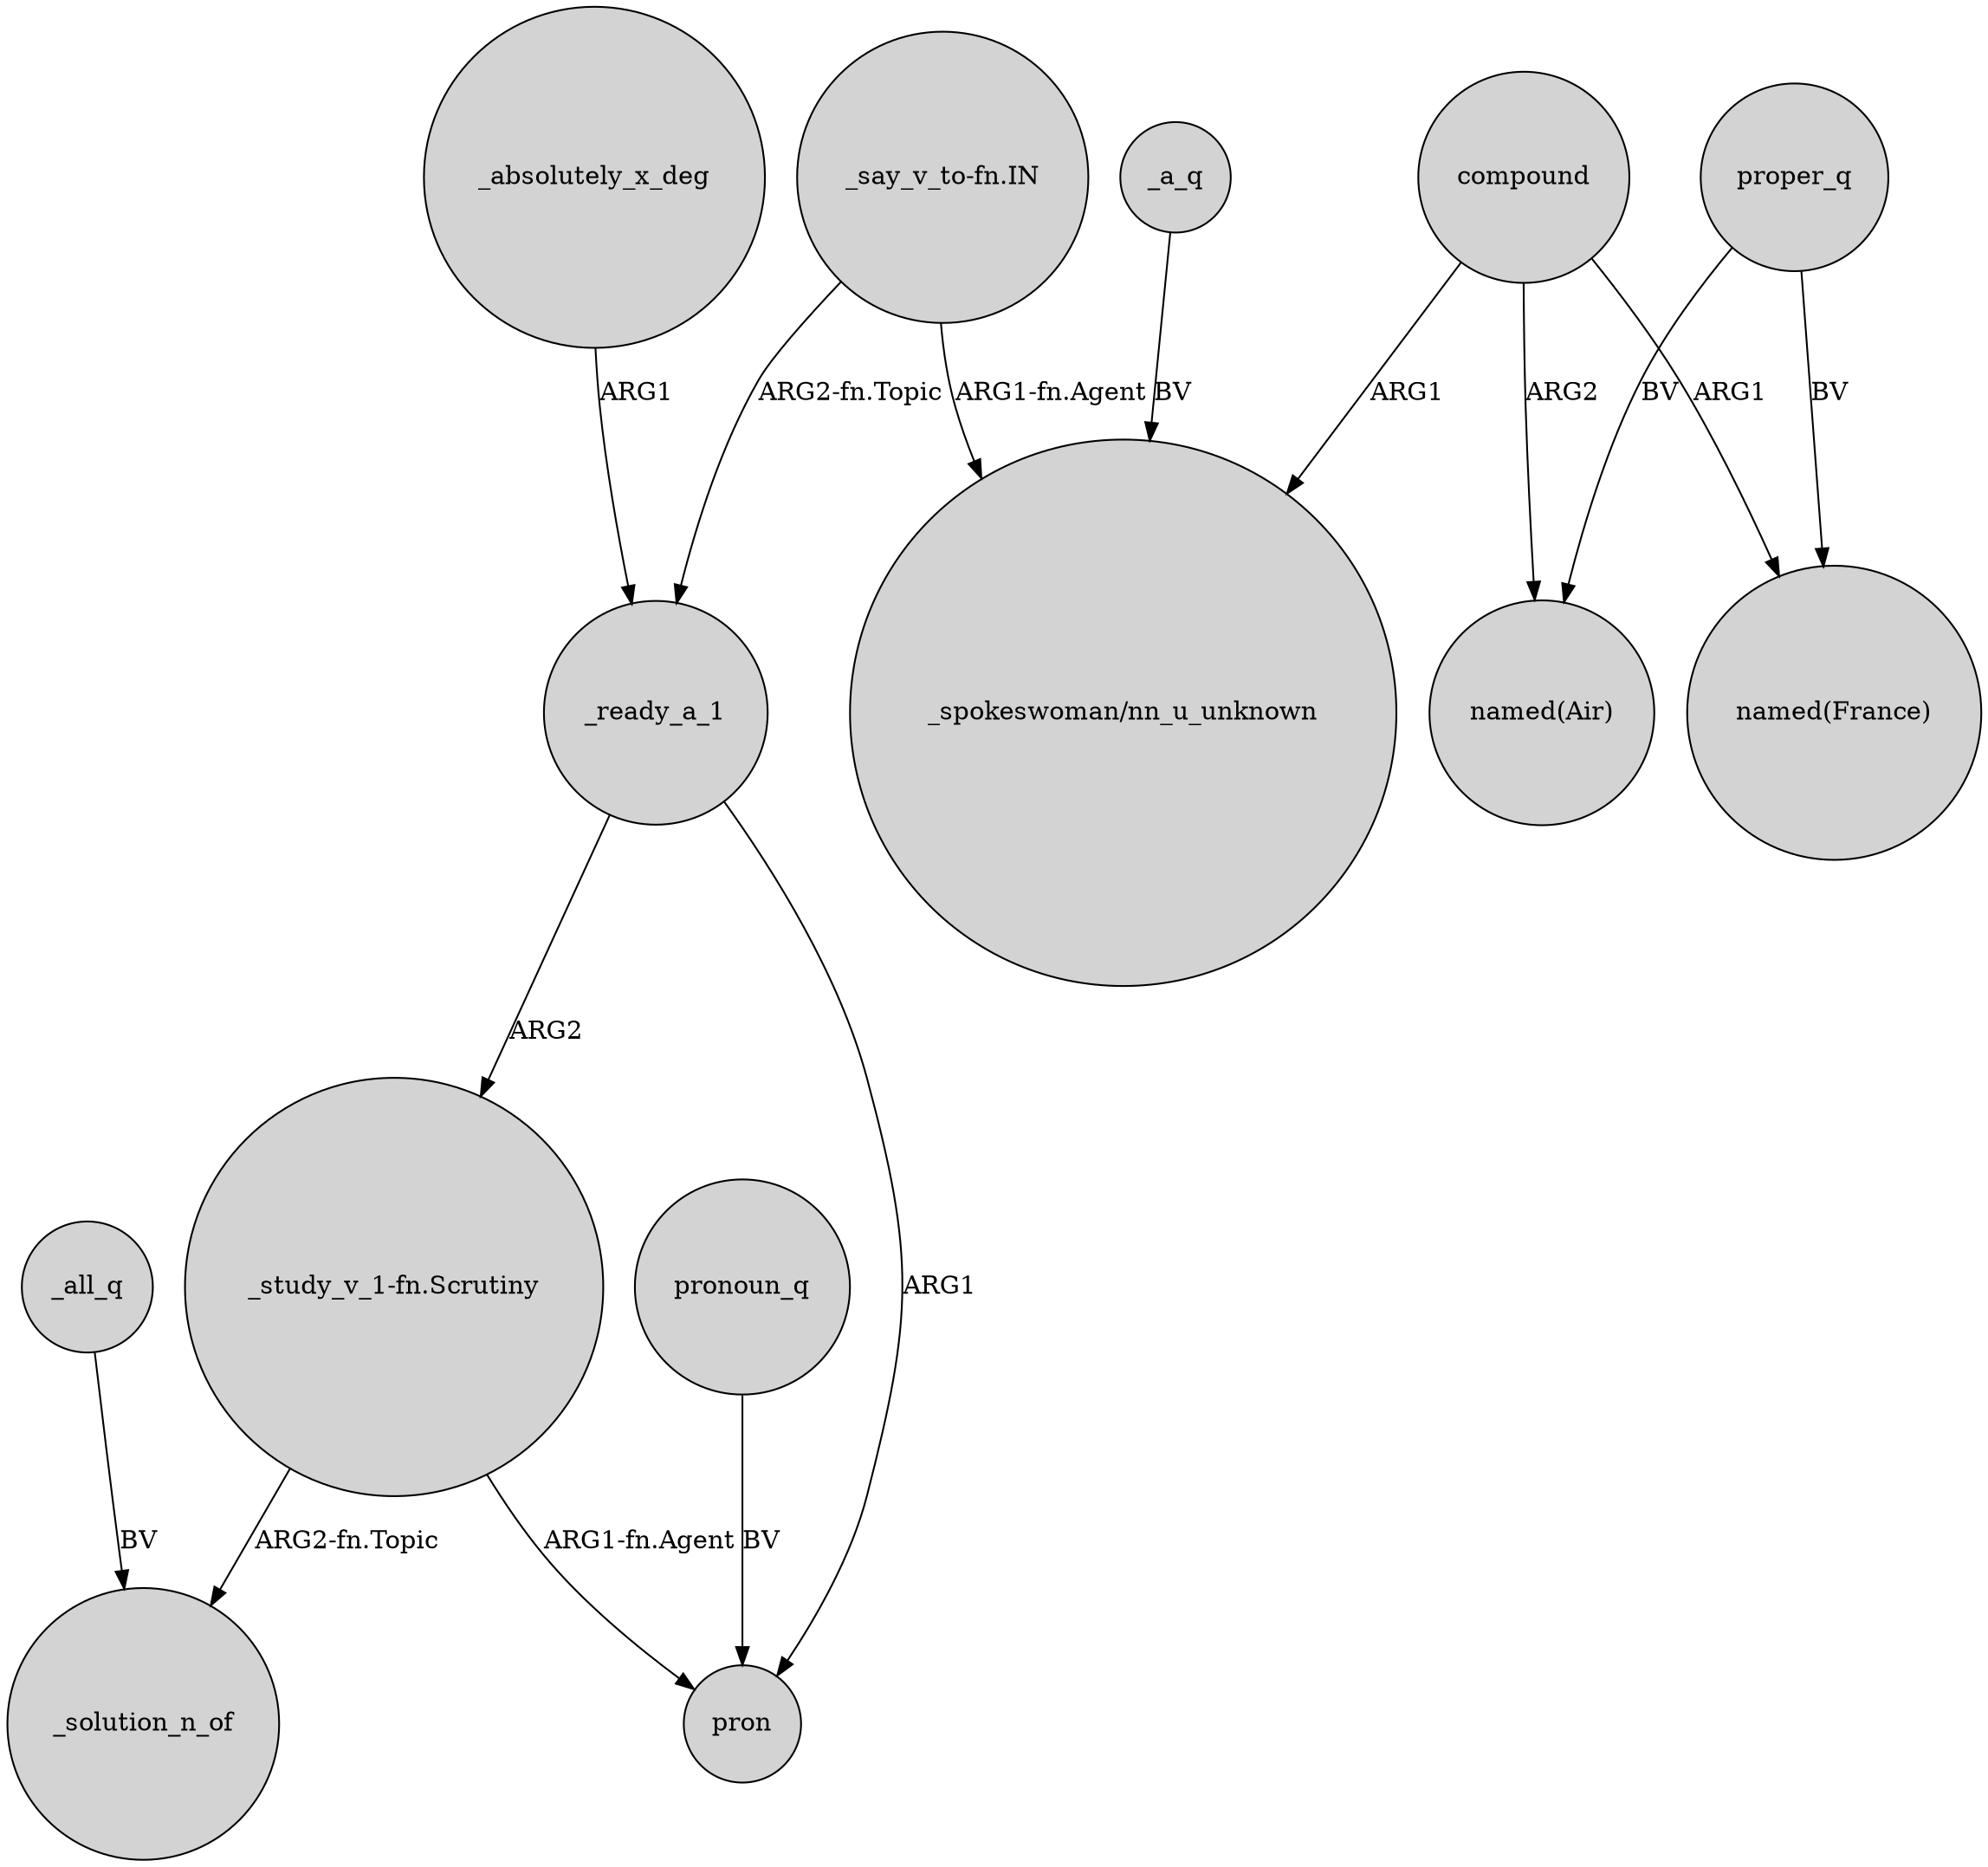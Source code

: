 digraph {
	node [shape=circle style=filled]
	_ready_a_1 -> "_study_v_1-fn.Scrutiny" [label=ARG2]
	_absolutely_x_deg -> _ready_a_1 [label=ARG1]
	_all_q -> _solution_n_of [label=BV]
	pronoun_q -> pron [label=BV]
	"_say_v_to-fn.IN" -> _ready_a_1 [label="ARG2-fn.Topic"]
	"_study_v_1-fn.Scrutiny" -> pron [label="ARG1-fn.Agent"]
	compound -> "named(France)" [label=ARG1]
	"_say_v_to-fn.IN" -> "_spokeswoman/nn_u_unknown" [label="ARG1-fn.Agent"]
	compound -> "_spokeswoman/nn_u_unknown" [label=ARG1]
	_ready_a_1 -> pron [label=ARG1]
	_a_q -> "_spokeswoman/nn_u_unknown" [label=BV]
	proper_q -> "named(Air)" [label=BV]
	"_study_v_1-fn.Scrutiny" -> _solution_n_of [label="ARG2-fn.Topic"]
	proper_q -> "named(France)" [label=BV]
	compound -> "named(Air)" [label=ARG2]
}
